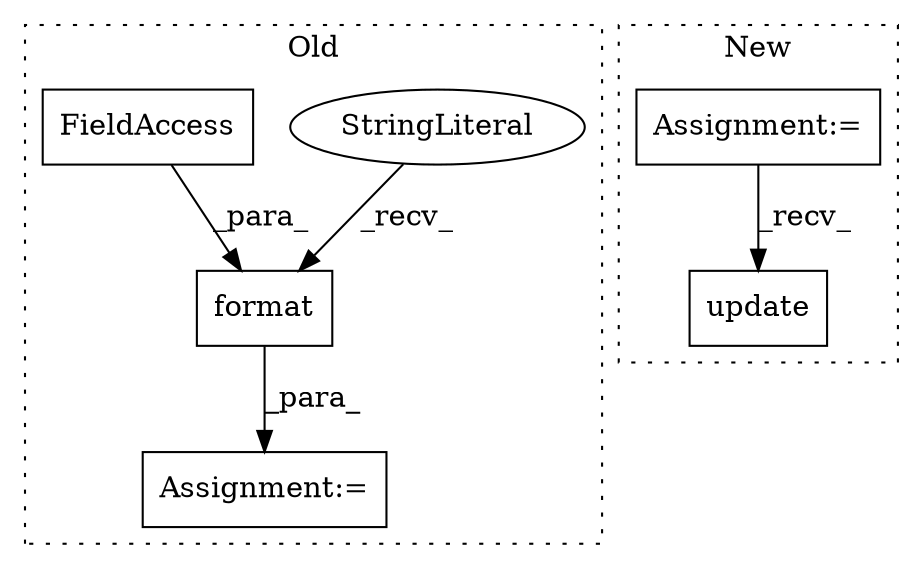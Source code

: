 digraph G {
subgraph cluster0 {
1 [label="format" a="32" s="4488,4516" l="7,1" shape="box"];
3 [label="StringLiteral" a="45" s="4475" l="12" shape="ellipse"];
5 [label="Assignment:=" a="7" s="4474" l="1" shape="box"];
6 [label="FieldAccess" a="22" s="4495" l="21" shape="box"];
label = "Old";
style="dotted";
}
subgraph cluster1 {
2 [label="update" a="32" s="4901,4942" l="7,1" shape="box"];
4 [label="Assignment:=" a="7" s="4836" l="1" shape="box"];
label = "New";
style="dotted";
}
1 -> 5 [label="_para_"];
3 -> 1 [label="_recv_"];
4 -> 2 [label="_recv_"];
6 -> 1 [label="_para_"];
}